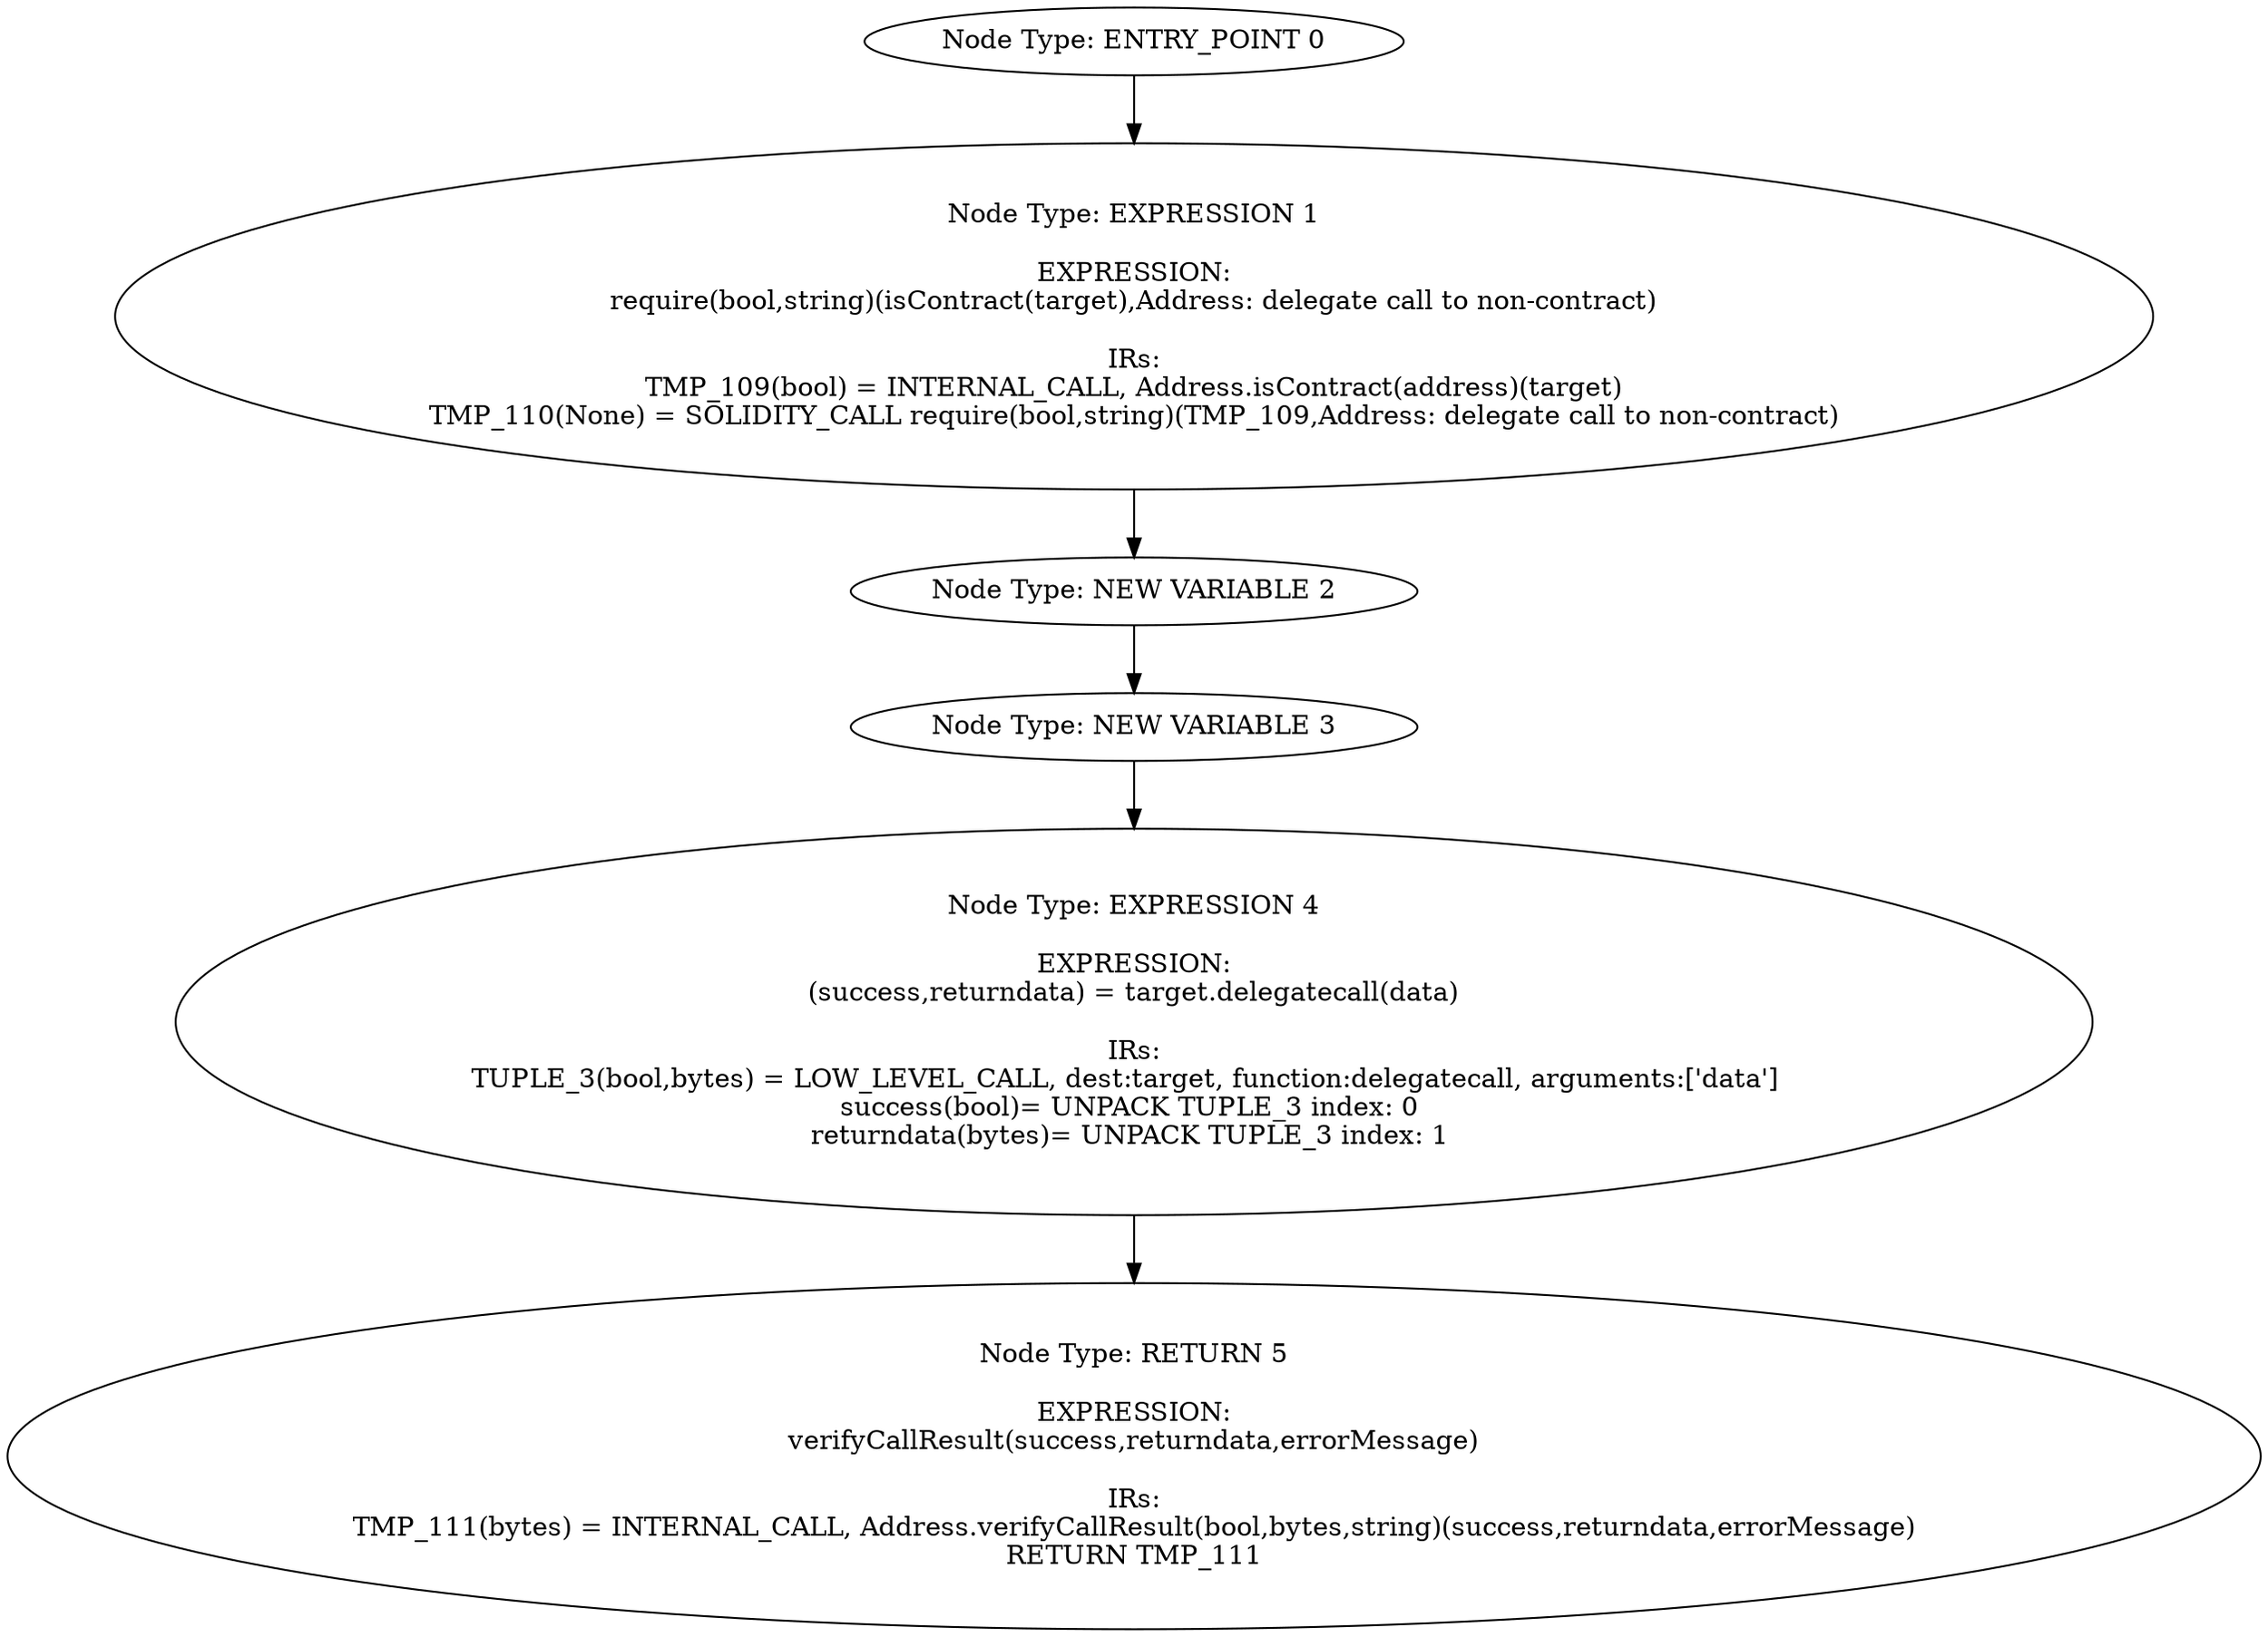 digraph{
0[label="Node Type: ENTRY_POINT 0
"];
0->1;
1[label="Node Type: EXPRESSION 1

EXPRESSION:
require(bool,string)(isContract(target),Address: delegate call to non-contract)

IRs:
TMP_109(bool) = INTERNAL_CALL, Address.isContract(address)(target)
TMP_110(None) = SOLIDITY_CALL require(bool,string)(TMP_109,Address: delegate call to non-contract)"];
1->2;
2[label="Node Type: NEW VARIABLE 2
"];
2->3;
3[label="Node Type: NEW VARIABLE 3
"];
3->4;
4[label="Node Type: EXPRESSION 4

EXPRESSION:
(success,returndata) = target.delegatecall(data)

IRs:
TUPLE_3(bool,bytes) = LOW_LEVEL_CALL, dest:target, function:delegatecall, arguments:['data']  
success(bool)= UNPACK TUPLE_3 index: 0 
returndata(bytes)= UNPACK TUPLE_3 index: 1 "];
4->5;
5[label="Node Type: RETURN 5

EXPRESSION:
verifyCallResult(success,returndata,errorMessage)

IRs:
TMP_111(bytes) = INTERNAL_CALL, Address.verifyCallResult(bool,bytes,string)(success,returndata,errorMessage)
RETURN TMP_111"];
}
